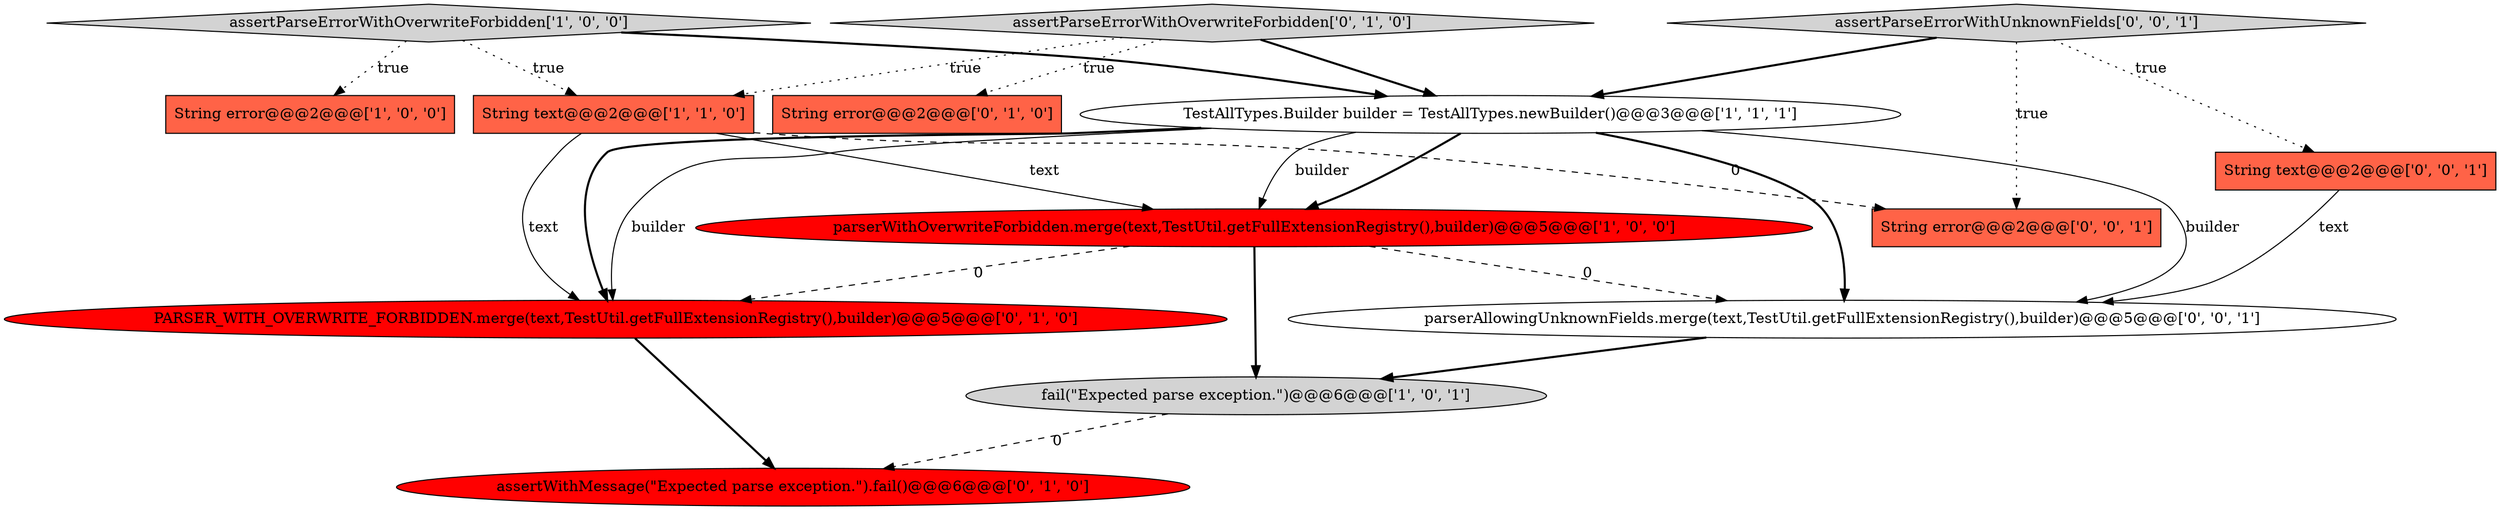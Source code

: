 digraph {
1 [style = filled, label = "String error@@@2@@@['1', '0', '0']", fillcolor = tomato, shape = box image = "AAA0AAABBB1BBB"];
8 [style = filled, label = "assertParseErrorWithOverwriteForbidden['0', '1', '0']", fillcolor = lightgray, shape = diamond image = "AAA0AAABBB2BBB"];
10 [style = filled, label = "String text@@@2@@@['0', '0', '1']", fillcolor = tomato, shape = box image = "AAA0AAABBB3BBB"];
9 [style = filled, label = "assertWithMessage(\"Expected parse exception.\").fail()@@@6@@@['0', '1', '0']", fillcolor = red, shape = ellipse image = "AAA1AAABBB2BBB"];
12 [style = filled, label = "parserAllowingUnknownFields.merge(text,TestUtil.getFullExtensionRegistry(),builder)@@@5@@@['0', '0', '1']", fillcolor = white, shape = ellipse image = "AAA0AAABBB3BBB"];
13 [style = filled, label = "assertParseErrorWithUnknownFields['0', '0', '1']", fillcolor = lightgray, shape = diamond image = "AAA0AAABBB3BBB"];
5 [style = filled, label = "fail(\"Expected parse exception.\")@@@6@@@['1', '0', '1']", fillcolor = lightgray, shape = ellipse image = "AAA0AAABBB1BBB"];
4 [style = filled, label = "String text@@@2@@@['1', '1', '0']", fillcolor = tomato, shape = box image = "AAA0AAABBB1BBB"];
2 [style = filled, label = "parserWithOverwriteForbidden.merge(text,TestUtil.getFullExtensionRegistry(),builder)@@@5@@@['1', '0', '0']", fillcolor = red, shape = ellipse image = "AAA1AAABBB1BBB"];
11 [style = filled, label = "String error@@@2@@@['0', '0', '1']", fillcolor = tomato, shape = box image = "AAA0AAABBB3BBB"];
0 [style = filled, label = "assertParseErrorWithOverwriteForbidden['1', '0', '0']", fillcolor = lightgray, shape = diamond image = "AAA0AAABBB1BBB"];
7 [style = filled, label = "PARSER_WITH_OVERWRITE_FORBIDDEN.merge(text,TestUtil.getFullExtensionRegistry(),builder)@@@5@@@['0', '1', '0']", fillcolor = red, shape = ellipse image = "AAA1AAABBB2BBB"];
3 [style = filled, label = "TestAllTypes.Builder builder = TestAllTypes.newBuilder()@@@3@@@['1', '1', '1']", fillcolor = white, shape = ellipse image = "AAA0AAABBB1BBB"];
6 [style = filled, label = "String error@@@2@@@['0', '1', '0']", fillcolor = tomato, shape = box image = "AAA0AAABBB2BBB"];
0->3 [style = bold, label=""];
10->12 [style = solid, label="text"];
12->5 [style = bold, label=""];
0->4 [style = dotted, label="true"];
8->3 [style = bold, label=""];
5->9 [style = dashed, label="0"];
3->12 [style = solid, label="builder"];
3->12 [style = bold, label=""];
2->7 [style = dashed, label="0"];
13->10 [style = dotted, label="true"];
8->4 [style = dotted, label="true"];
4->2 [style = solid, label="text"];
7->9 [style = bold, label=""];
2->12 [style = dashed, label="0"];
8->6 [style = dotted, label="true"];
3->2 [style = bold, label=""];
13->3 [style = bold, label=""];
3->7 [style = bold, label=""];
0->1 [style = dotted, label="true"];
3->7 [style = solid, label="builder"];
13->11 [style = dotted, label="true"];
4->11 [style = dashed, label="0"];
3->2 [style = solid, label="builder"];
4->7 [style = solid, label="text"];
2->5 [style = bold, label=""];
}
